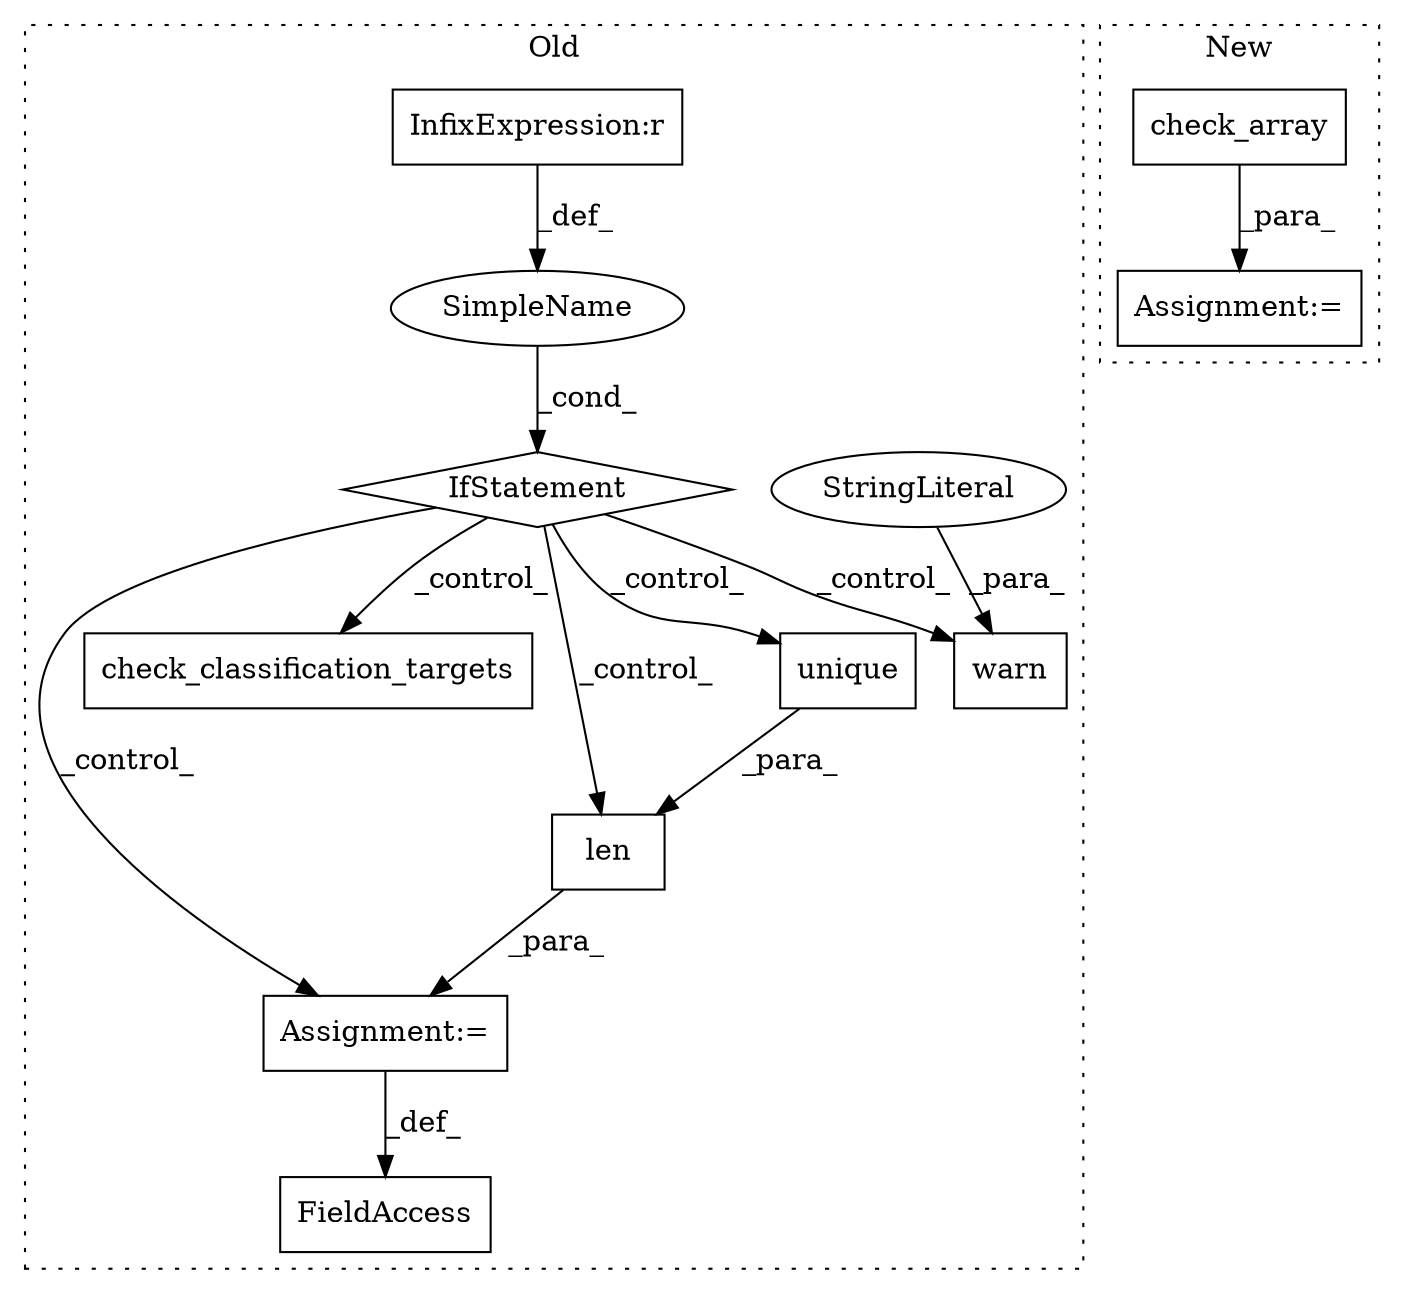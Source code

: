 digraph G {
subgraph cluster0 {
1 [label="warn" a="32" s="1033,1091" l="5,1" shape="box"];
3 [label="StringLiteral" a="45" s="1038" l="53" shape="ellipse"];
4 [label="SimpleName" a="42" s="" l="" shape="ellipse"];
5 [label="IfStatement" a="25" s="920,933" l="4,2" shape="diamond"];
7 [label="Assignment:=" a="7" s="995" l="1" shape="box"];
8 [label="check_classification_targets" a="32" s="943,973" l="29,1" shape="box"];
9 [label="InfixExpression:r" a="27" s="925" l="4" shape="box"];
10 [label="len" a="32" s="996,1015" l="4,1" shape="box"];
11 [label="FieldAccess" a="22" s="982" l="13" shape="box"];
12 [label="unique" a="32" s="1006,1014" l="7,1" shape="box"];
label = "Old";
style="dotted";
}
subgraph cluster1 {
2 [label="check_array" a="32" s="832,845" l="12,1" shape="box"];
6 [label="Assignment:=" a="7" s="831" l="1" shape="box"];
label = "New";
style="dotted";
}
2 -> 6 [label="_para_"];
3 -> 1 [label="_para_"];
4 -> 5 [label="_cond_"];
5 -> 7 [label="_control_"];
5 -> 8 [label="_control_"];
5 -> 12 [label="_control_"];
5 -> 1 [label="_control_"];
5 -> 10 [label="_control_"];
7 -> 11 [label="_def_"];
9 -> 4 [label="_def_"];
10 -> 7 [label="_para_"];
12 -> 10 [label="_para_"];
}